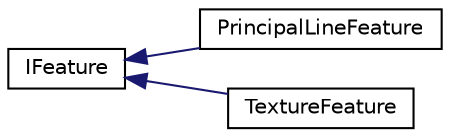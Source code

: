 digraph "Graphical Class Hierarchy"
{
  edge [fontname="Helvetica",fontsize="10",labelfontname="Helvetica",labelfontsize="10"];
  node [fontname="Helvetica",fontsize="10",shape=record];
  rankdir="LR";
  Node1 [label="IFeature",height=0.2,width=0.4,color="black", fillcolor="white", style="filled",URL="$class_i_feature.html",tooltip="The IFeature class is an interface for representing a biometric feature. "];
  Node1 -> Node2 [dir="back",color="midnightblue",fontsize="10",style="solid",fontname="Helvetica"];
  Node2 [label="PrincipalLineFeature",height=0.2,width=0.4,color="black", fillcolor="white", style="filled",URL="$class_principal_line_feature.html",tooltip="The PrincipalLineFeature class is an implementation of the IFeature, represents a particular..."];
  Node1 -> Node3 [dir="back",color="midnightblue",fontsize="10",style="solid",fontname="Helvetica"];
  Node3 [label="TextureFeature",height=0.2,width=0.4,color="black", fillcolor="white", style="filled",URL="$class_texture_feature.html",tooltip="The TextureFeature class is implementation of the IFeature, represents a particular, texture-based biometric feature. "];
}

